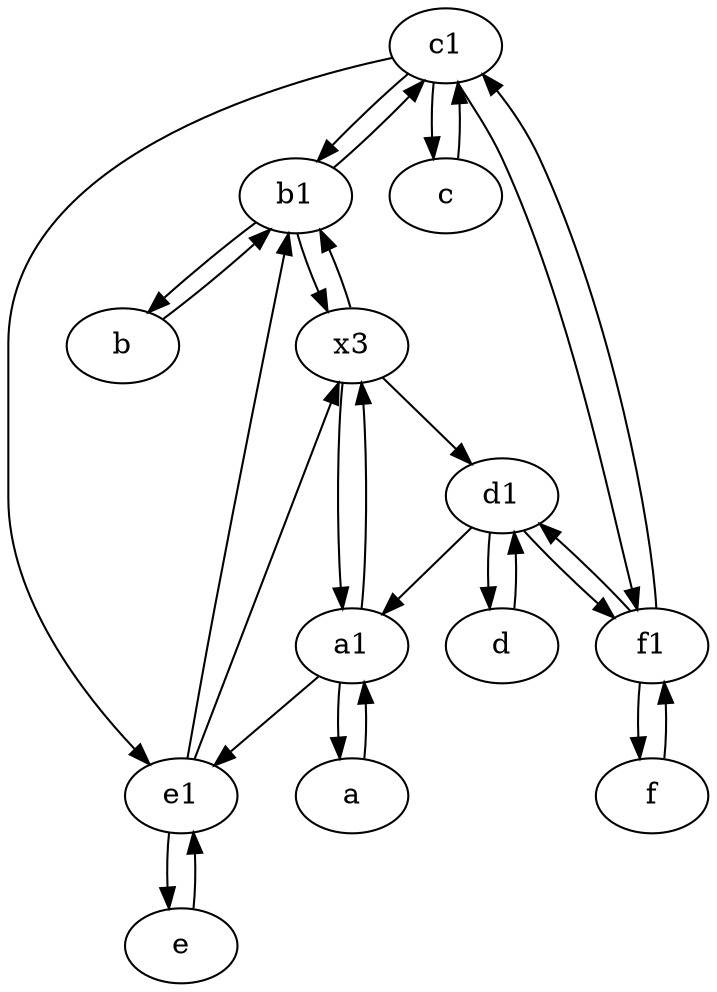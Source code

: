 digraph  {
	c1 [pos="30,15!"];
	e [pos="30,50!"];
	f [pos="15,45!"];
	d [pos="20,30!"];
	d1 [pos="25,30!"];
	b [pos="50,20!"];
	b1 [pos="45,20!"];
	e1 [pos="25,45!"];
	c [pos="20,10!"];
	a [pos="40,10!"];
	a1 [pos="40,15!"];
	x3;
	f1;
	f1 -> f;
	a -> a1;
	d -> d1;
	x3 -> b1;
	a1 -> e1;
	c1 -> e1;
	d1 -> d;
	a1 -> a;
	e1 -> b1;
	x3 -> d1;
	f -> f1;
	b1 -> c1;
	e1 -> x3;
	c -> c1;
	b1 -> b;
	c1 -> b1;
	b -> b1;
	e1 -> e;
	a1 -> x3;
	f1 -> c1;
	d1 -> f1;
	b1 -> x3;
	f1 -> d1;
	d1 -> a1;
	x3 -> a1;
	c1 -> c;
	e -> e1;
	c1 -> f1;

	}